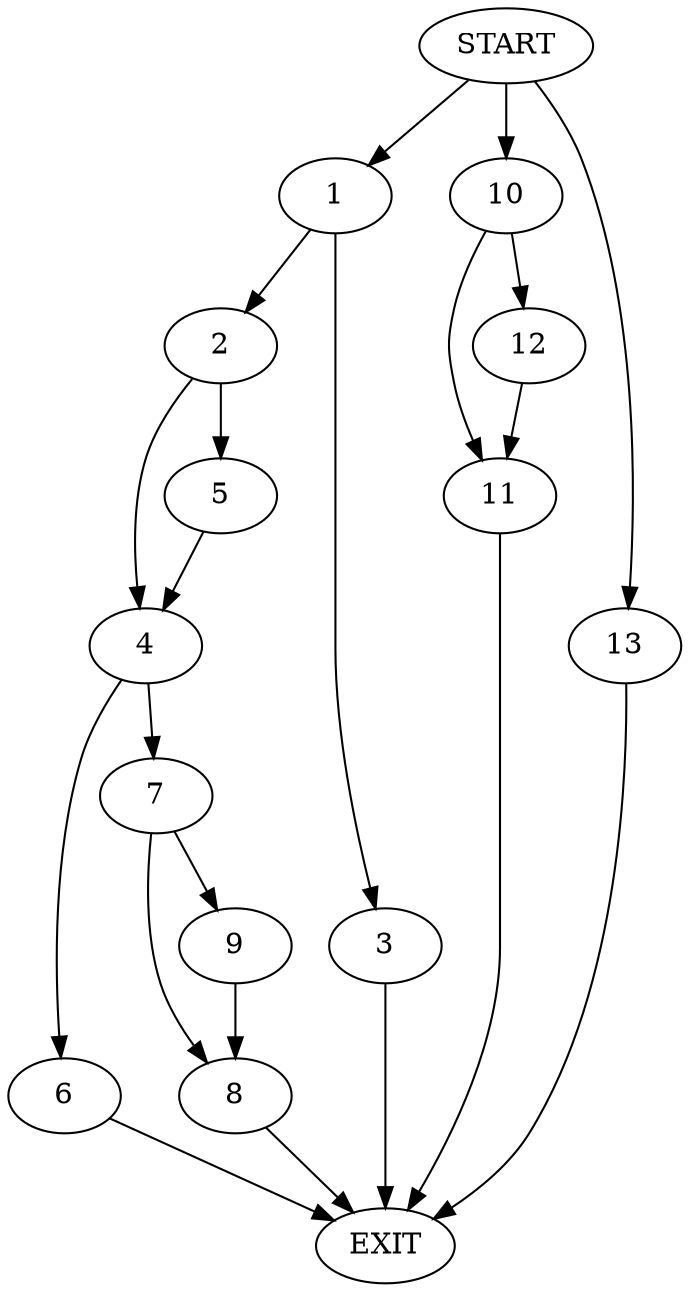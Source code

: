 digraph {
0 [label="START"]
14 [label="EXIT"]
0 -> 1
1 -> 2
1 -> 3
2 -> 4
2 -> 5
3 -> 14
5 -> 4
4 -> 6
4 -> 7
6 -> 14
7 -> 8
7 -> 9
9 -> 8
8 -> 14
0 -> 10
10 -> 11
10 -> 12
12 -> 11
11 -> 14
0 -> 13
13 -> 14
}
